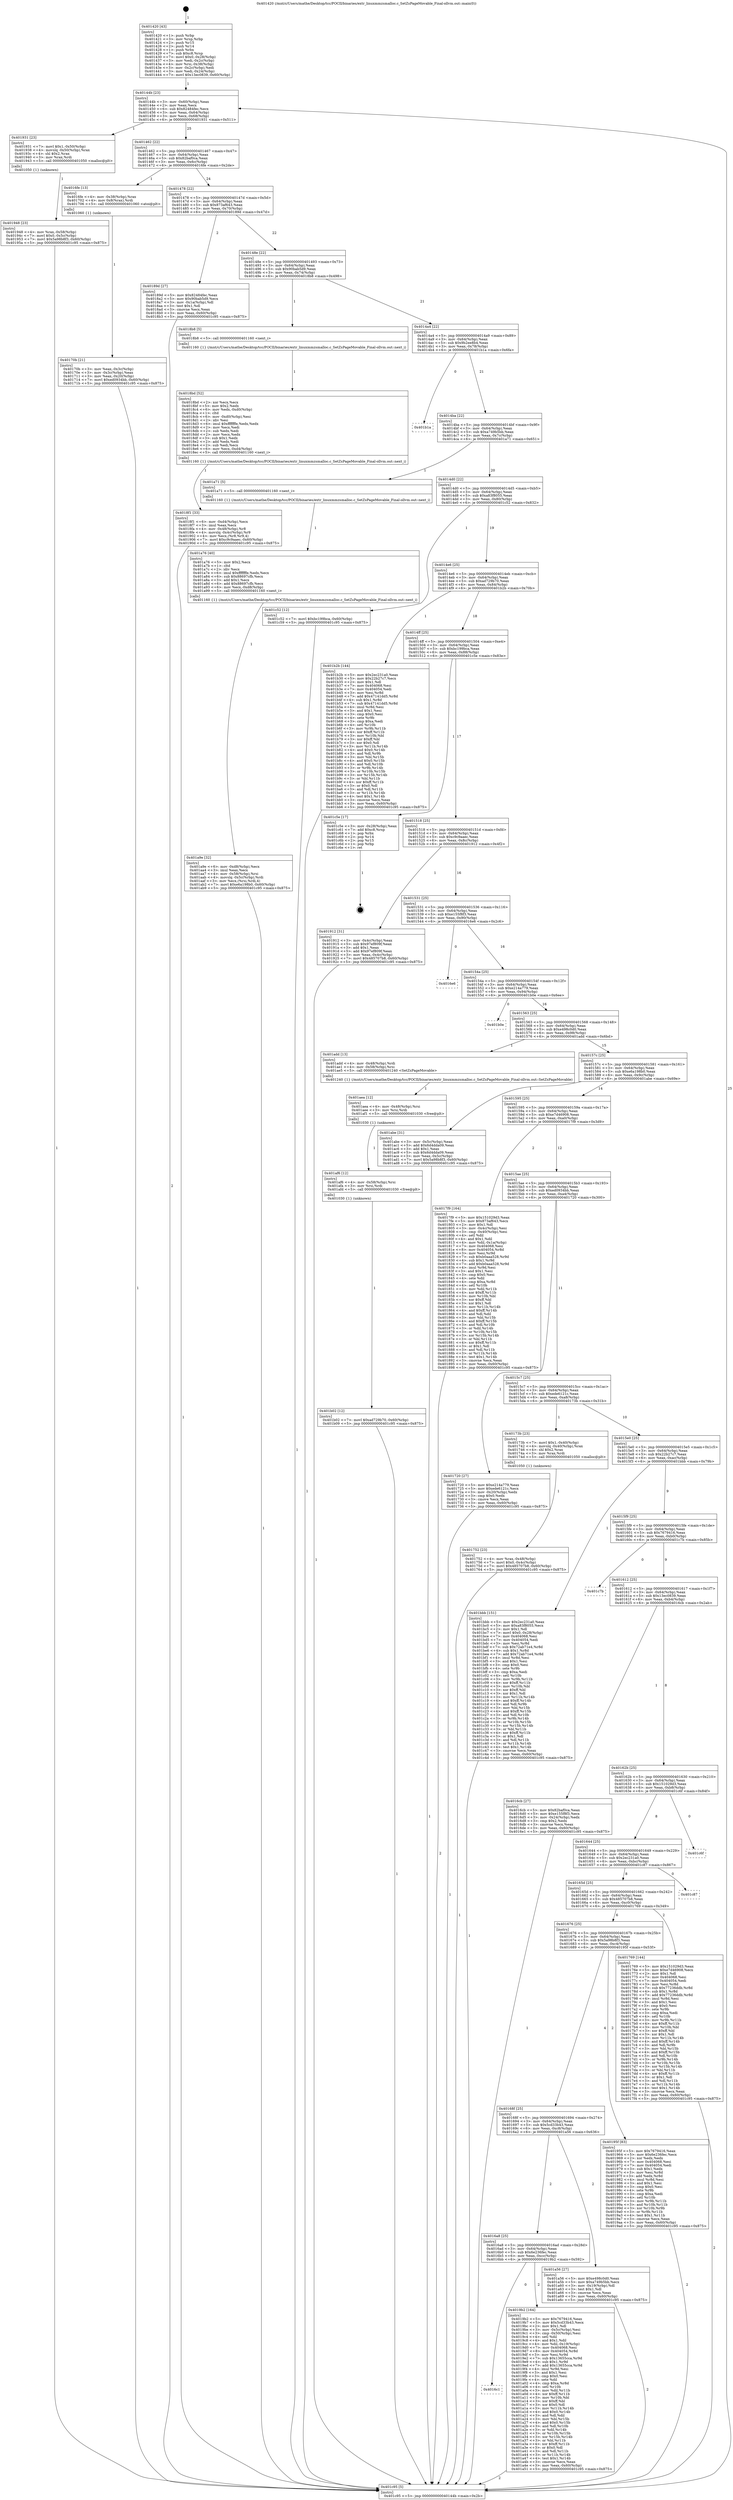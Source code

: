 digraph "0x401420" {
  label = "0x401420 (/mnt/c/Users/mathe/Desktop/tcc/POCII/binaries/extr_linuxmmzsmalloc.c_SetZsPageMovable_Final-ollvm.out::main(0))"
  labelloc = "t"
  node[shape=record]

  Entry [label="",width=0.3,height=0.3,shape=circle,fillcolor=black,style=filled]
  "0x40144b" [label="{
     0x40144b [23]\l
     | [instrs]\l
     &nbsp;&nbsp;0x40144b \<+3\>: mov -0x60(%rbp),%eax\l
     &nbsp;&nbsp;0x40144e \<+2\>: mov %eax,%ecx\l
     &nbsp;&nbsp;0x401450 \<+6\>: sub $0x82484fec,%ecx\l
     &nbsp;&nbsp;0x401456 \<+3\>: mov %eax,-0x64(%rbp)\l
     &nbsp;&nbsp;0x401459 \<+3\>: mov %ecx,-0x68(%rbp)\l
     &nbsp;&nbsp;0x40145c \<+6\>: je 0000000000401931 \<main+0x511\>\l
  }"]
  "0x401931" [label="{
     0x401931 [23]\l
     | [instrs]\l
     &nbsp;&nbsp;0x401931 \<+7\>: movl $0x1,-0x50(%rbp)\l
     &nbsp;&nbsp;0x401938 \<+4\>: movslq -0x50(%rbp),%rax\l
     &nbsp;&nbsp;0x40193c \<+4\>: shl $0x2,%rax\l
     &nbsp;&nbsp;0x401940 \<+3\>: mov %rax,%rdi\l
     &nbsp;&nbsp;0x401943 \<+5\>: call 0000000000401050 \<malloc@plt\>\l
     | [calls]\l
     &nbsp;&nbsp;0x401050 \{1\} (unknown)\l
  }"]
  "0x401462" [label="{
     0x401462 [22]\l
     | [instrs]\l
     &nbsp;&nbsp;0x401462 \<+5\>: jmp 0000000000401467 \<main+0x47\>\l
     &nbsp;&nbsp;0x401467 \<+3\>: mov -0x64(%rbp),%eax\l
     &nbsp;&nbsp;0x40146a \<+5\>: sub $0x82baf0ca,%eax\l
     &nbsp;&nbsp;0x40146f \<+3\>: mov %eax,-0x6c(%rbp)\l
     &nbsp;&nbsp;0x401472 \<+6\>: je 00000000004016fe \<main+0x2de\>\l
  }"]
  Exit [label="",width=0.3,height=0.3,shape=circle,fillcolor=black,style=filled,peripheries=2]
  "0x4016fe" [label="{
     0x4016fe [13]\l
     | [instrs]\l
     &nbsp;&nbsp;0x4016fe \<+4\>: mov -0x38(%rbp),%rax\l
     &nbsp;&nbsp;0x401702 \<+4\>: mov 0x8(%rax),%rdi\l
     &nbsp;&nbsp;0x401706 \<+5\>: call 0000000000401060 \<atoi@plt\>\l
     | [calls]\l
     &nbsp;&nbsp;0x401060 \{1\} (unknown)\l
  }"]
  "0x401478" [label="{
     0x401478 [22]\l
     | [instrs]\l
     &nbsp;&nbsp;0x401478 \<+5\>: jmp 000000000040147d \<main+0x5d\>\l
     &nbsp;&nbsp;0x40147d \<+3\>: mov -0x64(%rbp),%eax\l
     &nbsp;&nbsp;0x401480 \<+5\>: sub $0x873af643,%eax\l
     &nbsp;&nbsp;0x401485 \<+3\>: mov %eax,-0x70(%rbp)\l
     &nbsp;&nbsp;0x401488 \<+6\>: je 000000000040189d \<main+0x47d\>\l
  }"]
  "0x401b02" [label="{
     0x401b02 [12]\l
     | [instrs]\l
     &nbsp;&nbsp;0x401b02 \<+7\>: movl $0xad729b70,-0x60(%rbp)\l
     &nbsp;&nbsp;0x401b09 \<+5\>: jmp 0000000000401c95 \<main+0x875\>\l
  }"]
  "0x40189d" [label="{
     0x40189d [27]\l
     | [instrs]\l
     &nbsp;&nbsp;0x40189d \<+5\>: mov $0x82484fec,%eax\l
     &nbsp;&nbsp;0x4018a2 \<+5\>: mov $0x90bab5d9,%ecx\l
     &nbsp;&nbsp;0x4018a7 \<+3\>: mov -0x1a(%rbp),%dl\l
     &nbsp;&nbsp;0x4018aa \<+3\>: test $0x1,%dl\l
     &nbsp;&nbsp;0x4018ad \<+3\>: cmovne %ecx,%eax\l
     &nbsp;&nbsp;0x4018b0 \<+3\>: mov %eax,-0x60(%rbp)\l
     &nbsp;&nbsp;0x4018b3 \<+5\>: jmp 0000000000401c95 \<main+0x875\>\l
  }"]
  "0x40148e" [label="{
     0x40148e [22]\l
     | [instrs]\l
     &nbsp;&nbsp;0x40148e \<+5\>: jmp 0000000000401493 \<main+0x73\>\l
     &nbsp;&nbsp;0x401493 \<+3\>: mov -0x64(%rbp),%eax\l
     &nbsp;&nbsp;0x401496 \<+5\>: sub $0x90bab5d9,%eax\l
     &nbsp;&nbsp;0x40149b \<+3\>: mov %eax,-0x74(%rbp)\l
     &nbsp;&nbsp;0x40149e \<+6\>: je 00000000004018b8 \<main+0x498\>\l
  }"]
  "0x401af6" [label="{
     0x401af6 [12]\l
     | [instrs]\l
     &nbsp;&nbsp;0x401af6 \<+4\>: mov -0x58(%rbp),%rsi\l
     &nbsp;&nbsp;0x401afa \<+3\>: mov %rsi,%rdi\l
     &nbsp;&nbsp;0x401afd \<+5\>: call 0000000000401030 \<free@plt\>\l
     | [calls]\l
     &nbsp;&nbsp;0x401030 \{1\} (unknown)\l
  }"]
  "0x4018b8" [label="{
     0x4018b8 [5]\l
     | [instrs]\l
     &nbsp;&nbsp;0x4018b8 \<+5\>: call 0000000000401160 \<next_i\>\l
     | [calls]\l
     &nbsp;&nbsp;0x401160 \{1\} (/mnt/c/Users/mathe/Desktop/tcc/POCII/binaries/extr_linuxmmzsmalloc.c_SetZsPageMovable_Final-ollvm.out::next_i)\l
  }"]
  "0x4014a4" [label="{
     0x4014a4 [22]\l
     | [instrs]\l
     &nbsp;&nbsp;0x4014a4 \<+5\>: jmp 00000000004014a9 \<main+0x89\>\l
     &nbsp;&nbsp;0x4014a9 \<+3\>: mov -0x64(%rbp),%eax\l
     &nbsp;&nbsp;0x4014ac \<+5\>: sub $0x9b2ee8b4,%eax\l
     &nbsp;&nbsp;0x4014b1 \<+3\>: mov %eax,-0x78(%rbp)\l
     &nbsp;&nbsp;0x4014b4 \<+6\>: je 0000000000401b1a \<main+0x6fa\>\l
  }"]
  "0x401aea" [label="{
     0x401aea [12]\l
     | [instrs]\l
     &nbsp;&nbsp;0x401aea \<+4\>: mov -0x48(%rbp),%rsi\l
     &nbsp;&nbsp;0x401aee \<+3\>: mov %rsi,%rdi\l
     &nbsp;&nbsp;0x401af1 \<+5\>: call 0000000000401030 \<free@plt\>\l
     | [calls]\l
     &nbsp;&nbsp;0x401030 \{1\} (unknown)\l
  }"]
  "0x401b1a" [label="{
     0x401b1a\l
  }", style=dashed]
  "0x4014ba" [label="{
     0x4014ba [22]\l
     | [instrs]\l
     &nbsp;&nbsp;0x4014ba \<+5\>: jmp 00000000004014bf \<main+0x9f\>\l
     &nbsp;&nbsp;0x4014bf \<+3\>: mov -0x64(%rbp),%eax\l
     &nbsp;&nbsp;0x4014c2 \<+5\>: sub $0xa749b5bb,%eax\l
     &nbsp;&nbsp;0x4014c7 \<+3\>: mov %eax,-0x7c(%rbp)\l
     &nbsp;&nbsp;0x4014ca \<+6\>: je 0000000000401a71 \<main+0x651\>\l
  }"]
  "0x401a9e" [label="{
     0x401a9e [32]\l
     | [instrs]\l
     &nbsp;&nbsp;0x401a9e \<+6\>: mov -0xd8(%rbp),%ecx\l
     &nbsp;&nbsp;0x401aa4 \<+3\>: imul %eax,%ecx\l
     &nbsp;&nbsp;0x401aa7 \<+4\>: mov -0x58(%rbp),%rsi\l
     &nbsp;&nbsp;0x401aab \<+4\>: movslq -0x5c(%rbp),%rdi\l
     &nbsp;&nbsp;0x401aaf \<+3\>: mov %ecx,(%rsi,%rdi,4)\l
     &nbsp;&nbsp;0x401ab2 \<+7\>: movl $0xe6a198b0,-0x60(%rbp)\l
     &nbsp;&nbsp;0x401ab9 \<+5\>: jmp 0000000000401c95 \<main+0x875\>\l
  }"]
  "0x401a71" [label="{
     0x401a71 [5]\l
     | [instrs]\l
     &nbsp;&nbsp;0x401a71 \<+5\>: call 0000000000401160 \<next_i\>\l
     | [calls]\l
     &nbsp;&nbsp;0x401160 \{1\} (/mnt/c/Users/mathe/Desktop/tcc/POCII/binaries/extr_linuxmmzsmalloc.c_SetZsPageMovable_Final-ollvm.out::next_i)\l
  }"]
  "0x4014d0" [label="{
     0x4014d0 [22]\l
     | [instrs]\l
     &nbsp;&nbsp;0x4014d0 \<+5\>: jmp 00000000004014d5 \<main+0xb5\>\l
     &nbsp;&nbsp;0x4014d5 \<+3\>: mov -0x64(%rbp),%eax\l
     &nbsp;&nbsp;0x4014d8 \<+5\>: sub $0xa83f8055,%eax\l
     &nbsp;&nbsp;0x4014dd \<+3\>: mov %eax,-0x80(%rbp)\l
     &nbsp;&nbsp;0x4014e0 \<+6\>: je 0000000000401c52 \<main+0x832\>\l
  }"]
  "0x401a76" [label="{
     0x401a76 [40]\l
     | [instrs]\l
     &nbsp;&nbsp;0x401a76 \<+5\>: mov $0x2,%ecx\l
     &nbsp;&nbsp;0x401a7b \<+1\>: cltd\l
     &nbsp;&nbsp;0x401a7c \<+2\>: idiv %ecx\l
     &nbsp;&nbsp;0x401a7e \<+6\>: imul $0xfffffffe,%edx,%ecx\l
     &nbsp;&nbsp;0x401a84 \<+6\>: sub $0x88697cfb,%ecx\l
     &nbsp;&nbsp;0x401a8a \<+3\>: add $0x1,%ecx\l
     &nbsp;&nbsp;0x401a8d \<+6\>: add $0x88697cfb,%ecx\l
     &nbsp;&nbsp;0x401a93 \<+6\>: mov %ecx,-0xd8(%rbp)\l
     &nbsp;&nbsp;0x401a99 \<+5\>: call 0000000000401160 \<next_i\>\l
     | [calls]\l
     &nbsp;&nbsp;0x401160 \{1\} (/mnt/c/Users/mathe/Desktop/tcc/POCII/binaries/extr_linuxmmzsmalloc.c_SetZsPageMovable_Final-ollvm.out::next_i)\l
  }"]
  "0x401c52" [label="{
     0x401c52 [12]\l
     | [instrs]\l
     &nbsp;&nbsp;0x401c52 \<+7\>: movl $0xbc199bca,-0x60(%rbp)\l
     &nbsp;&nbsp;0x401c59 \<+5\>: jmp 0000000000401c95 \<main+0x875\>\l
  }"]
  "0x4014e6" [label="{
     0x4014e6 [25]\l
     | [instrs]\l
     &nbsp;&nbsp;0x4014e6 \<+5\>: jmp 00000000004014eb \<main+0xcb\>\l
     &nbsp;&nbsp;0x4014eb \<+3\>: mov -0x64(%rbp),%eax\l
     &nbsp;&nbsp;0x4014ee \<+5\>: sub $0xad729b70,%eax\l
     &nbsp;&nbsp;0x4014f3 \<+6\>: mov %eax,-0x84(%rbp)\l
     &nbsp;&nbsp;0x4014f9 \<+6\>: je 0000000000401b2b \<main+0x70b\>\l
  }"]
  "0x4016c1" [label="{
     0x4016c1\l
  }", style=dashed]
  "0x401b2b" [label="{
     0x401b2b [144]\l
     | [instrs]\l
     &nbsp;&nbsp;0x401b2b \<+5\>: mov $0x2ec231a0,%eax\l
     &nbsp;&nbsp;0x401b30 \<+5\>: mov $0x22b27c7,%ecx\l
     &nbsp;&nbsp;0x401b35 \<+2\>: mov $0x1,%dl\l
     &nbsp;&nbsp;0x401b37 \<+7\>: mov 0x404068,%esi\l
     &nbsp;&nbsp;0x401b3e \<+7\>: mov 0x404054,%edi\l
     &nbsp;&nbsp;0x401b45 \<+3\>: mov %esi,%r8d\l
     &nbsp;&nbsp;0x401b48 \<+7\>: add $0x47141dd5,%r8d\l
     &nbsp;&nbsp;0x401b4f \<+4\>: sub $0x1,%r8d\l
     &nbsp;&nbsp;0x401b53 \<+7\>: sub $0x47141dd5,%r8d\l
     &nbsp;&nbsp;0x401b5a \<+4\>: imul %r8d,%esi\l
     &nbsp;&nbsp;0x401b5e \<+3\>: and $0x1,%esi\l
     &nbsp;&nbsp;0x401b61 \<+3\>: cmp $0x0,%esi\l
     &nbsp;&nbsp;0x401b64 \<+4\>: sete %r9b\l
     &nbsp;&nbsp;0x401b68 \<+3\>: cmp $0xa,%edi\l
     &nbsp;&nbsp;0x401b6b \<+4\>: setl %r10b\l
     &nbsp;&nbsp;0x401b6f \<+3\>: mov %r9b,%r11b\l
     &nbsp;&nbsp;0x401b72 \<+4\>: xor $0xff,%r11b\l
     &nbsp;&nbsp;0x401b76 \<+3\>: mov %r10b,%bl\l
     &nbsp;&nbsp;0x401b79 \<+3\>: xor $0xff,%bl\l
     &nbsp;&nbsp;0x401b7c \<+3\>: xor $0x0,%dl\l
     &nbsp;&nbsp;0x401b7f \<+3\>: mov %r11b,%r14b\l
     &nbsp;&nbsp;0x401b82 \<+4\>: and $0x0,%r14b\l
     &nbsp;&nbsp;0x401b86 \<+3\>: and %dl,%r9b\l
     &nbsp;&nbsp;0x401b89 \<+3\>: mov %bl,%r15b\l
     &nbsp;&nbsp;0x401b8c \<+4\>: and $0x0,%r15b\l
     &nbsp;&nbsp;0x401b90 \<+3\>: and %dl,%r10b\l
     &nbsp;&nbsp;0x401b93 \<+3\>: or %r9b,%r14b\l
     &nbsp;&nbsp;0x401b96 \<+3\>: or %r10b,%r15b\l
     &nbsp;&nbsp;0x401b99 \<+3\>: xor %r15b,%r14b\l
     &nbsp;&nbsp;0x401b9c \<+3\>: or %bl,%r11b\l
     &nbsp;&nbsp;0x401b9f \<+4\>: xor $0xff,%r11b\l
     &nbsp;&nbsp;0x401ba3 \<+3\>: or $0x0,%dl\l
     &nbsp;&nbsp;0x401ba6 \<+3\>: and %dl,%r11b\l
     &nbsp;&nbsp;0x401ba9 \<+3\>: or %r11b,%r14b\l
     &nbsp;&nbsp;0x401bac \<+4\>: test $0x1,%r14b\l
     &nbsp;&nbsp;0x401bb0 \<+3\>: cmovne %ecx,%eax\l
     &nbsp;&nbsp;0x401bb3 \<+3\>: mov %eax,-0x60(%rbp)\l
     &nbsp;&nbsp;0x401bb6 \<+5\>: jmp 0000000000401c95 \<main+0x875\>\l
  }"]
  "0x4014ff" [label="{
     0x4014ff [25]\l
     | [instrs]\l
     &nbsp;&nbsp;0x4014ff \<+5\>: jmp 0000000000401504 \<main+0xe4\>\l
     &nbsp;&nbsp;0x401504 \<+3\>: mov -0x64(%rbp),%eax\l
     &nbsp;&nbsp;0x401507 \<+5\>: sub $0xbc199bca,%eax\l
     &nbsp;&nbsp;0x40150c \<+6\>: mov %eax,-0x88(%rbp)\l
     &nbsp;&nbsp;0x401512 \<+6\>: je 0000000000401c5e \<main+0x83e\>\l
  }"]
  "0x4019b2" [label="{
     0x4019b2 [164]\l
     | [instrs]\l
     &nbsp;&nbsp;0x4019b2 \<+5\>: mov $0x7679416,%eax\l
     &nbsp;&nbsp;0x4019b7 \<+5\>: mov $0x5cd33b43,%ecx\l
     &nbsp;&nbsp;0x4019bc \<+2\>: mov $0x1,%dl\l
     &nbsp;&nbsp;0x4019be \<+3\>: mov -0x5c(%rbp),%esi\l
     &nbsp;&nbsp;0x4019c1 \<+3\>: cmp -0x50(%rbp),%esi\l
     &nbsp;&nbsp;0x4019c4 \<+4\>: setl %dil\l
     &nbsp;&nbsp;0x4019c8 \<+4\>: and $0x1,%dil\l
     &nbsp;&nbsp;0x4019cc \<+4\>: mov %dil,-0x19(%rbp)\l
     &nbsp;&nbsp;0x4019d0 \<+7\>: mov 0x404068,%esi\l
     &nbsp;&nbsp;0x4019d7 \<+8\>: mov 0x404054,%r8d\l
     &nbsp;&nbsp;0x4019df \<+3\>: mov %esi,%r9d\l
     &nbsp;&nbsp;0x4019e2 \<+7\>: sub $0x13655cca,%r9d\l
     &nbsp;&nbsp;0x4019e9 \<+4\>: sub $0x1,%r9d\l
     &nbsp;&nbsp;0x4019ed \<+7\>: add $0x13655cca,%r9d\l
     &nbsp;&nbsp;0x4019f4 \<+4\>: imul %r9d,%esi\l
     &nbsp;&nbsp;0x4019f8 \<+3\>: and $0x1,%esi\l
     &nbsp;&nbsp;0x4019fb \<+3\>: cmp $0x0,%esi\l
     &nbsp;&nbsp;0x4019fe \<+4\>: sete %dil\l
     &nbsp;&nbsp;0x401a02 \<+4\>: cmp $0xa,%r8d\l
     &nbsp;&nbsp;0x401a06 \<+4\>: setl %r10b\l
     &nbsp;&nbsp;0x401a0a \<+3\>: mov %dil,%r11b\l
     &nbsp;&nbsp;0x401a0d \<+4\>: xor $0xff,%r11b\l
     &nbsp;&nbsp;0x401a11 \<+3\>: mov %r10b,%bl\l
     &nbsp;&nbsp;0x401a14 \<+3\>: xor $0xff,%bl\l
     &nbsp;&nbsp;0x401a17 \<+3\>: xor $0x0,%dl\l
     &nbsp;&nbsp;0x401a1a \<+3\>: mov %r11b,%r14b\l
     &nbsp;&nbsp;0x401a1d \<+4\>: and $0x0,%r14b\l
     &nbsp;&nbsp;0x401a21 \<+3\>: and %dl,%dil\l
     &nbsp;&nbsp;0x401a24 \<+3\>: mov %bl,%r15b\l
     &nbsp;&nbsp;0x401a27 \<+4\>: and $0x0,%r15b\l
     &nbsp;&nbsp;0x401a2b \<+3\>: and %dl,%r10b\l
     &nbsp;&nbsp;0x401a2e \<+3\>: or %dil,%r14b\l
     &nbsp;&nbsp;0x401a31 \<+3\>: or %r10b,%r15b\l
     &nbsp;&nbsp;0x401a34 \<+3\>: xor %r15b,%r14b\l
     &nbsp;&nbsp;0x401a37 \<+3\>: or %bl,%r11b\l
     &nbsp;&nbsp;0x401a3a \<+4\>: xor $0xff,%r11b\l
     &nbsp;&nbsp;0x401a3e \<+3\>: or $0x0,%dl\l
     &nbsp;&nbsp;0x401a41 \<+3\>: and %dl,%r11b\l
     &nbsp;&nbsp;0x401a44 \<+3\>: or %r11b,%r14b\l
     &nbsp;&nbsp;0x401a47 \<+4\>: test $0x1,%r14b\l
     &nbsp;&nbsp;0x401a4b \<+3\>: cmovne %ecx,%eax\l
     &nbsp;&nbsp;0x401a4e \<+3\>: mov %eax,-0x60(%rbp)\l
     &nbsp;&nbsp;0x401a51 \<+5\>: jmp 0000000000401c95 \<main+0x875\>\l
  }"]
  "0x401c5e" [label="{
     0x401c5e [17]\l
     | [instrs]\l
     &nbsp;&nbsp;0x401c5e \<+3\>: mov -0x28(%rbp),%eax\l
     &nbsp;&nbsp;0x401c61 \<+7\>: add $0xc8,%rsp\l
     &nbsp;&nbsp;0x401c68 \<+1\>: pop %rbx\l
     &nbsp;&nbsp;0x401c69 \<+2\>: pop %r14\l
     &nbsp;&nbsp;0x401c6b \<+2\>: pop %r15\l
     &nbsp;&nbsp;0x401c6d \<+1\>: pop %rbp\l
     &nbsp;&nbsp;0x401c6e \<+1\>: ret\l
  }"]
  "0x401518" [label="{
     0x401518 [25]\l
     | [instrs]\l
     &nbsp;&nbsp;0x401518 \<+5\>: jmp 000000000040151d \<main+0xfd\>\l
     &nbsp;&nbsp;0x40151d \<+3\>: mov -0x64(%rbp),%eax\l
     &nbsp;&nbsp;0x401520 \<+5\>: sub $0xc9c9aaec,%eax\l
     &nbsp;&nbsp;0x401525 \<+6\>: mov %eax,-0x8c(%rbp)\l
     &nbsp;&nbsp;0x40152b \<+6\>: je 0000000000401912 \<main+0x4f2\>\l
  }"]
  "0x4016a8" [label="{
     0x4016a8 [25]\l
     | [instrs]\l
     &nbsp;&nbsp;0x4016a8 \<+5\>: jmp 00000000004016ad \<main+0x28d\>\l
     &nbsp;&nbsp;0x4016ad \<+3\>: mov -0x64(%rbp),%eax\l
     &nbsp;&nbsp;0x4016b0 \<+5\>: sub $0x6e236fec,%eax\l
     &nbsp;&nbsp;0x4016b5 \<+6\>: mov %eax,-0xcc(%rbp)\l
     &nbsp;&nbsp;0x4016bb \<+6\>: je 00000000004019b2 \<main+0x592\>\l
  }"]
  "0x401912" [label="{
     0x401912 [31]\l
     | [instrs]\l
     &nbsp;&nbsp;0x401912 \<+3\>: mov -0x4c(%rbp),%eax\l
     &nbsp;&nbsp;0x401915 \<+5\>: sub $0x97ef809f,%eax\l
     &nbsp;&nbsp;0x40191a \<+3\>: add $0x1,%eax\l
     &nbsp;&nbsp;0x40191d \<+5\>: add $0x97ef809f,%eax\l
     &nbsp;&nbsp;0x401922 \<+3\>: mov %eax,-0x4c(%rbp)\l
     &nbsp;&nbsp;0x401925 \<+7\>: movl $0x485707b8,-0x60(%rbp)\l
     &nbsp;&nbsp;0x40192c \<+5\>: jmp 0000000000401c95 \<main+0x875\>\l
  }"]
  "0x401531" [label="{
     0x401531 [25]\l
     | [instrs]\l
     &nbsp;&nbsp;0x401531 \<+5\>: jmp 0000000000401536 \<main+0x116\>\l
     &nbsp;&nbsp;0x401536 \<+3\>: mov -0x64(%rbp),%eax\l
     &nbsp;&nbsp;0x401539 \<+5\>: sub $0xe155f8f3,%eax\l
     &nbsp;&nbsp;0x40153e \<+6\>: mov %eax,-0x90(%rbp)\l
     &nbsp;&nbsp;0x401544 \<+6\>: je 00000000004016e6 \<main+0x2c6\>\l
  }"]
  "0x401a56" [label="{
     0x401a56 [27]\l
     | [instrs]\l
     &nbsp;&nbsp;0x401a56 \<+5\>: mov $0xe498c0d0,%eax\l
     &nbsp;&nbsp;0x401a5b \<+5\>: mov $0xa749b5bb,%ecx\l
     &nbsp;&nbsp;0x401a60 \<+3\>: mov -0x19(%rbp),%dl\l
     &nbsp;&nbsp;0x401a63 \<+3\>: test $0x1,%dl\l
     &nbsp;&nbsp;0x401a66 \<+3\>: cmovne %ecx,%eax\l
     &nbsp;&nbsp;0x401a69 \<+3\>: mov %eax,-0x60(%rbp)\l
     &nbsp;&nbsp;0x401a6c \<+5\>: jmp 0000000000401c95 \<main+0x875\>\l
  }"]
  "0x4016e6" [label="{
     0x4016e6\l
  }", style=dashed]
  "0x40154a" [label="{
     0x40154a [25]\l
     | [instrs]\l
     &nbsp;&nbsp;0x40154a \<+5\>: jmp 000000000040154f \<main+0x12f\>\l
     &nbsp;&nbsp;0x40154f \<+3\>: mov -0x64(%rbp),%eax\l
     &nbsp;&nbsp;0x401552 \<+5\>: sub $0xe214a779,%eax\l
     &nbsp;&nbsp;0x401557 \<+6\>: mov %eax,-0x94(%rbp)\l
     &nbsp;&nbsp;0x40155d \<+6\>: je 0000000000401b0e \<main+0x6ee\>\l
  }"]
  "0x40168f" [label="{
     0x40168f [25]\l
     | [instrs]\l
     &nbsp;&nbsp;0x40168f \<+5\>: jmp 0000000000401694 \<main+0x274\>\l
     &nbsp;&nbsp;0x401694 \<+3\>: mov -0x64(%rbp),%eax\l
     &nbsp;&nbsp;0x401697 \<+5\>: sub $0x5cd33b43,%eax\l
     &nbsp;&nbsp;0x40169c \<+6\>: mov %eax,-0xc8(%rbp)\l
     &nbsp;&nbsp;0x4016a2 \<+6\>: je 0000000000401a56 \<main+0x636\>\l
  }"]
  "0x401b0e" [label="{
     0x401b0e\l
  }", style=dashed]
  "0x401563" [label="{
     0x401563 [25]\l
     | [instrs]\l
     &nbsp;&nbsp;0x401563 \<+5\>: jmp 0000000000401568 \<main+0x148\>\l
     &nbsp;&nbsp;0x401568 \<+3\>: mov -0x64(%rbp),%eax\l
     &nbsp;&nbsp;0x40156b \<+5\>: sub $0xe498c0d0,%eax\l
     &nbsp;&nbsp;0x401570 \<+6\>: mov %eax,-0x98(%rbp)\l
     &nbsp;&nbsp;0x401576 \<+6\>: je 0000000000401add \<main+0x6bd\>\l
  }"]
  "0x40195f" [label="{
     0x40195f [83]\l
     | [instrs]\l
     &nbsp;&nbsp;0x40195f \<+5\>: mov $0x7679416,%eax\l
     &nbsp;&nbsp;0x401964 \<+5\>: mov $0x6e236fec,%ecx\l
     &nbsp;&nbsp;0x401969 \<+2\>: xor %edx,%edx\l
     &nbsp;&nbsp;0x40196b \<+7\>: mov 0x404068,%esi\l
     &nbsp;&nbsp;0x401972 \<+7\>: mov 0x404054,%edi\l
     &nbsp;&nbsp;0x401979 \<+3\>: sub $0x1,%edx\l
     &nbsp;&nbsp;0x40197c \<+3\>: mov %esi,%r8d\l
     &nbsp;&nbsp;0x40197f \<+3\>: add %edx,%r8d\l
     &nbsp;&nbsp;0x401982 \<+4\>: imul %r8d,%esi\l
     &nbsp;&nbsp;0x401986 \<+3\>: and $0x1,%esi\l
     &nbsp;&nbsp;0x401989 \<+3\>: cmp $0x0,%esi\l
     &nbsp;&nbsp;0x40198c \<+4\>: sete %r9b\l
     &nbsp;&nbsp;0x401990 \<+3\>: cmp $0xa,%edi\l
     &nbsp;&nbsp;0x401993 \<+4\>: setl %r10b\l
     &nbsp;&nbsp;0x401997 \<+3\>: mov %r9b,%r11b\l
     &nbsp;&nbsp;0x40199a \<+3\>: and %r10b,%r11b\l
     &nbsp;&nbsp;0x40199d \<+3\>: xor %r10b,%r9b\l
     &nbsp;&nbsp;0x4019a0 \<+3\>: or %r9b,%r11b\l
     &nbsp;&nbsp;0x4019a3 \<+4\>: test $0x1,%r11b\l
     &nbsp;&nbsp;0x4019a7 \<+3\>: cmovne %ecx,%eax\l
     &nbsp;&nbsp;0x4019aa \<+3\>: mov %eax,-0x60(%rbp)\l
     &nbsp;&nbsp;0x4019ad \<+5\>: jmp 0000000000401c95 \<main+0x875\>\l
  }"]
  "0x401add" [label="{
     0x401add [13]\l
     | [instrs]\l
     &nbsp;&nbsp;0x401add \<+4\>: mov -0x48(%rbp),%rdi\l
     &nbsp;&nbsp;0x401ae1 \<+4\>: mov -0x58(%rbp),%rsi\l
     &nbsp;&nbsp;0x401ae5 \<+5\>: call 0000000000401240 \<SetZsPageMovable\>\l
     | [calls]\l
     &nbsp;&nbsp;0x401240 \{1\} (/mnt/c/Users/mathe/Desktop/tcc/POCII/binaries/extr_linuxmmzsmalloc.c_SetZsPageMovable_Final-ollvm.out::SetZsPageMovable)\l
  }"]
  "0x40157c" [label="{
     0x40157c [25]\l
     | [instrs]\l
     &nbsp;&nbsp;0x40157c \<+5\>: jmp 0000000000401581 \<main+0x161\>\l
     &nbsp;&nbsp;0x401581 \<+3\>: mov -0x64(%rbp),%eax\l
     &nbsp;&nbsp;0x401584 \<+5\>: sub $0xe6a198b0,%eax\l
     &nbsp;&nbsp;0x401589 \<+6\>: mov %eax,-0x9c(%rbp)\l
     &nbsp;&nbsp;0x40158f \<+6\>: je 0000000000401abe \<main+0x69e\>\l
  }"]
  "0x401948" [label="{
     0x401948 [23]\l
     | [instrs]\l
     &nbsp;&nbsp;0x401948 \<+4\>: mov %rax,-0x58(%rbp)\l
     &nbsp;&nbsp;0x40194c \<+7\>: movl $0x0,-0x5c(%rbp)\l
     &nbsp;&nbsp;0x401953 \<+7\>: movl $0x5a98b8f3,-0x60(%rbp)\l
     &nbsp;&nbsp;0x40195a \<+5\>: jmp 0000000000401c95 \<main+0x875\>\l
  }"]
  "0x401abe" [label="{
     0x401abe [31]\l
     | [instrs]\l
     &nbsp;&nbsp;0x401abe \<+3\>: mov -0x5c(%rbp),%eax\l
     &nbsp;&nbsp;0x401ac1 \<+5\>: add $0x6d4dda09,%eax\l
     &nbsp;&nbsp;0x401ac6 \<+3\>: add $0x1,%eax\l
     &nbsp;&nbsp;0x401ac9 \<+5\>: sub $0x6d4dda09,%eax\l
     &nbsp;&nbsp;0x401ace \<+3\>: mov %eax,-0x5c(%rbp)\l
     &nbsp;&nbsp;0x401ad1 \<+7\>: movl $0x5a98b8f3,-0x60(%rbp)\l
     &nbsp;&nbsp;0x401ad8 \<+5\>: jmp 0000000000401c95 \<main+0x875\>\l
  }"]
  "0x401595" [label="{
     0x401595 [25]\l
     | [instrs]\l
     &nbsp;&nbsp;0x401595 \<+5\>: jmp 000000000040159a \<main+0x17a\>\l
     &nbsp;&nbsp;0x40159a \<+3\>: mov -0x64(%rbp),%eax\l
     &nbsp;&nbsp;0x40159d \<+5\>: sub $0xe7d46908,%eax\l
     &nbsp;&nbsp;0x4015a2 \<+6\>: mov %eax,-0xa0(%rbp)\l
     &nbsp;&nbsp;0x4015a8 \<+6\>: je 00000000004017f9 \<main+0x3d9\>\l
  }"]
  "0x4018f1" [label="{
     0x4018f1 [33]\l
     | [instrs]\l
     &nbsp;&nbsp;0x4018f1 \<+6\>: mov -0xd4(%rbp),%ecx\l
     &nbsp;&nbsp;0x4018f7 \<+3\>: imul %eax,%ecx\l
     &nbsp;&nbsp;0x4018fa \<+4\>: mov -0x48(%rbp),%r8\l
     &nbsp;&nbsp;0x4018fe \<+4\>: movslq -0x4c(%rbp),%r9\l
     &nbsp;&nbsp;0x401902 \<+4\>: mov %ecx,(%r8,%r9,4)\l
     &nbsp;&nbsp;0x401906 \<+7\>: movl $0xc9c9aaec,-0x60(%rbp)\l
     &nbsp;&nbsp;0x40190d \<+5\>: jmp 0000000000401c95 \<main+0x875\>\l
  }"]
  "0x4017f9" [label="{
     0x4017f9 [164]\l
     | [instrs]\l
     &nbsp;&nbsp;0x4017f9 \<+5\>: mov $0x151029d3,%eax\l
     &nbsp;&nbsp;0x4017fe \<+5\>: mov $0x873af643,%ecx\l
     &nbsp;&nbsp;0x401803 \<+2\>: mov $0x1,%dl\l
     &nbsp;&nbsp;0x401805 \<+3\>: mov -0x4c(%rbp),%esi\l
     &nbsp;&nbsp;0x401808 \<+3\>: cmp -0x40(%rbp),%esi\l
     &nbsp;&nbsp;0x40180b \<+4\>: setl %dil\l
     &nbsp;&nbsp;0x40180f \<+4\>: and $0x1,%dil\l
     &nbsp;&nbsp;0x401813 \<+4\>: mov %dil,-0x1a(%rbp)\l
     &nbsp;&nbsp;0x401817 \<+7\>: mov 0x404068,%esi\l
     &nbsp;&nbsp;0x40181e \<+8\>: mov 0x404054,%r8d\l
     &nbsp;&nbsp;0x401826 \<+3\>: mov %esi,%r9d\l
     &nbsp;&nbsp;0x401829 \<+7\>: sub $0xb0aaa528,%r9d\l
     &nbsp;&nbsp;0x401830 \<+4\>: sub $0x1,%r9d\l
     &nbsp;&nbsp;0x401834 \<+7\>: add $0xb0aaa528,%r9d\l
     &nbsp;&nbsp;0x40183b \<+4\>: imul %r9d,%esi\l
     &nbsp;&nbsp;0x40183f \<+3\>: and $0x1,%esi\l
     &nbsp;&nbsp;0x401842 \<+3\>: cmp $0x0,%esi\l
     &nbsp;&nbsp;0x401845 \<+4\>: sete %dil\l
     &nbsp;&nbsp;0x401849 \<+4\>: cmp $0xa,%r8d\l
     &nbsp;&nbsp;0x40184d \<+4\>: setl %r10b\l
     &nbsp;&nbsp;0x401851 \<+3\>: mov %dil,%r11b\l
     &nbsp;&nbsp;0x401854 \<+4\>: xor $0xff,%r11b\l
     &nbsp;&nbsp;0x401858 \<+3\>: mov %r10b,%bl\l
     &nbsp;&nbsp;0x40185b \<+3\>: xor $0xff,%bl\l
     &nbsp;&nbsp;0x40185e \<+3\>: xor $0x1,%dl\l
     &nbsp;&nbsp;0x401861 \<+3\>: mov %r11b,%r14b\l
     &nbsp;&nbsp;0x401864 \<+4\>: and $0xff,%r14b\l
     &nbsp;&nbsp;0x401868 \<+3\>: and %dl,%dil\l
     &nbsp;&nbsp;0x40186b \<+3\>: mov %bl,%r15b\l
     &nbsp;&nbsp;0x40186e \<+4\>: and $0xff,%r15b\l
     &nbsp;&nbsp;0x401872 \<+3\>: and %dl,%r10b\l
     &nbsp;&nbsp;0x401875 \<+3\>: or %dil,%r14b\l
     &nbsp;&nbsp;0x401878 \<+3\>: or %r10b,%r15b\l
     &nbsp;&nbsp;0x40187b \<+3\>: xor %r15b,%r14b\l
     &nbsp;&nbsp;0x40187e \<+3\>: or %bl,%r11b\l
     &nbsp;&nbsp;0x401881 \<+4\>: xor $0xff,%r11b\l
     &nbsp;&nbsp;0x401885 \<+3\>: or $0x1,%dl\l
     &nbsp;&nbsp;0x401888 \<+3\>: and %dl,%r11b\l
     &nbsp;&nbsp;0x40188b \<+3\>: or %r11b,%r14b\l
     &nbsp;&nbsp;0x40188e \<+4\>: test $0x1,%r14b\l
     &nbsp;&nbsp;0x401892 \<+3\>: cmovne %ecx,%eax\l
     &nbsp;&nbsp;0x401895 \<+3\>: mov %eax,-0x60(%rbp)\l
     &nbsp;&nbsp;0x401898 \<+5\>: jmp 0000000000401c95 \<main+0x875\>\l
  }"]
  "0x4015ae" [label="{
     0x4015ae [25]\l
     | [instrs]\l
     &nbsp;&nbsp;0x4015ae \<+5\>: jmp 00000000004015b3 \<main+0x193\>\l
     &nbsp;&nbsp;0x4015b3 \<+3\>: mov -0x64(%rbp),%eax\l
     &nbsp;&nbsp;0x4015b6 \<+5\>: sub $0xed0934bb,%eax\l
     &nbsp;&nbsp;0x4015bb \<+6\>: mov %eax,-0xa4(%rbp)\l
     &nbsp;&nbsp;0x4015c1 \<+6\>: je 0000000000401720 \<main+0x300\>\l
  }"]
  "0x4018bd" [label="{
     0x4018bd [52]\l
     | [instrs]\l
     &nbsp;&nbsp;0x4018bd \<+2\>: xor %ecx,%ecx\l
     &nbsp;&nbsp;0x4018bf \<+5\>: mov $0x2,%edx\l
     &nbsp;&nbsp;0x4018c4 \<+6\>: mov %edx,-0xd0(%rbp)\l
     &nbsp;&nbsp;0x4018ca \<+1\>: cltd\l
     &nbsp;&nbsp;0x4018cb \<+6\>: mov -0xd0(%rbp),%esi\l
     &nbsp;&nbsp;0x4018d1 \<+2\>: idiv %esi\l
     &nbsp;&nbsp;0x4018d3 \<+6\>: imul $0xfffffffe,%edx,%edx\l
     &nbsp;&nbsp;0x4018d9 \<+2\>: mov %ecx,%edi\l
     &nbsp;&nbsp;0x4018db \<+2\>: sub %edx,%edi\l
     &nbsp;&nbsp;0x4018dd \<+2\>: mov %ecx,%edx\l
     &nbsp;&nbsp;0x4018df \<+3\>: sub $0x1,%edx\l
     &nbsp;&nbsp;0x4018e2 \<+2\>: add %edx,%edi\l
     &nbsp;&nbsp;0x4018e4 \<+2\>: sub %edi,%ecx\l
     &nbsp;&nbsp;0x4018e6 \<+6\>: mov %ecx,-0xd4(%rbp)\l
     &nbsp;&nbsp;0x4018ec \<+5\>: call 0000000000401160 \<next_i\>\l
     | [calls]\l
     &nbsp;&nbsp;0x401160 \{1\} (/mnt/c/Users/mathe/Desktop/tcc/POCII/binaries/extr_linuxmmzsmalloc.c_SetZsPageMovable_Final-ollvm.out::next_i)\l
  }"]
  "0x401720" [label="{
     0x401720 [27]\l
     | [instrs]\l
     &nbsp;&nbsp;0x401720 \<+5\>: mov $0xe214a779,%eax\l
     &nbsp;&nbsp;0x401725 \<+5\>: mov $0xede6121c,%ecx\l
     &nbsp;&nbsp;0x40172a \<+3\>: mov -0x20(%rbp),%edx\l
     &nbsp;&nbsp;0x40172d \<+3\>: cmp $0x0,%edx\l
     &nbsp;&nbsp;0x401730 \<+3\>: cmove %ecx,%eax\l
     &nbsp;&nbsp;0x401733 \<+3\>: mov %eax,-0x60(%rbp)\l
     &nbsp;&nbsp;0x401736 \<+5\>: jmp 0000000000401c95 \<main+0x875\>\l
  }"]
  "0x4015c7" [label="{
     0x4015c7 [25]\l
     | [instrs]\l
     &nbsp;&nbsp;0x4015c7 \<+5\>: jmp 00000000004015cc \<main+0x1ac\>\l
     &nbsp;&nbsp;0x4015cc \<+3\>: mov -0x64(%rbp),%eax\l
     &nbsp;&nbsp;0x4015cf \<+5\>: sub $0xede6121c,%eax\l
     &nbsp;&nbsp;0x4015d4 \<+6\>: mov %eax,-0xa8(%rbp)\l
     &nbsp;&nbsp;0x4015da \<+6\>: je 000000000040173b \<main+0x31b\>\l
  }"]
  "0x401676" [label="{
     0x401676 [25]\l
     | [instrs]\l
     &nbsp;&nbsp;0x401676 \<+5\>: jmp 000000000040167b \<main+0x25b\>\l
     &nbsp;&nbsp;0x40167b \<+3\>: mov -0x64(%rbp),%eax\l
     &nbsp;&nbsp;0x40167e \<+5\>: sub $0x5a98b8f3,%eax\l
     &nbsp;&nbsp;0x401683 \<+6\>: mov %eax,-0xc4(%rbp)\l
     &nbsp;&nbsp;0x401689 \<+6\>: je 000000000040195f \<main+0x53f\>\l
  }"]
  "0x40173b" [label="{
     0x40173b [23]\l
     | [instrs]\l
     &nbsp;&nbsp;0x40173b \<+7\>: movl $0x1,-0x40(%rbp)\l
     &nbsp;&nbsp;0x401742 \<+4\>: movslq -0x40(%rbp),%rax\l
     &nbsp;&nbsp;0x401746 \<+4\>: shl $0x2,%rax\l
     &nbsp;&nbsp;0x40174a \<+3\>: mov %rax,%rdi\l
     &nbsp;&nbsp;0x40174d \<+5\>: call 0000000000401050 \<malloc@plt\>\l
     | [calls]\l
     &nbsp;&nbsp;0x401050 \{1\} (unknown)\l
  }"]
  "0x4015e0" [label="{
     0x4015e0 [25]\l
     | [instrs]\l
     &nbsp;&nbsp;0x4015e0 \<+5\>: jmp 00000000004015e5 \<main+0x1c5\>\l
     &nbsp;&nbsp;0x4015e5 \<+3\>: mov -0x64(%rbp),%eax\l
     &nbsp;&nbsp;0x4015e8 \<+5\>: sub $0x22b27c7,%eax\l
     &nbsp;&nbsp;0x4015ed \<+6\>: mov %eax,-0xac(%rbp)\l
     &nbsp;&nbsp;0x4015f3 \<+6\>: je 0000000000401bbb \<main+0x79b\>\l
  }"]
  "0x401769" [label="{
     0x401769 [144]\l
     | [instrs]\l
     &nbsp;&nbsp;0x401769 \<+5\>: mov $0x151029d3,%eax\l
     &nbsp;&nbsp;0x40176e \<+5\>: mov $0xe7d46908,%ecx\l
     &nbsp;&nbsp;0x401773 \<+2\>: mov $0x1,%dl\l
     &nbsp;&nbsp;0x401775 \<+7\>: mov 0x404068,%esi\l
     &nbsp;&nbsp;0x40177c \<+7\>: mov 0x404054,%edi\l
     &nbsp;&nbsp;0x401783 \<+3\>: mov %esi,%r8d\l
     &nbsp;&nbsp;0x401786 \<+7\>: sub $0x77236ddb,%r8d\l
     &nbsp;&nbsp;0x40178d \<+4\>: sub $0x1,%r8d\l
     &nbsp;&nbsp;0x401791 \<+7\>: add $0x77236ddb,%r8d\l
     &nbsp;&nbsp;0x401798 \<+4\>: imul %r8d,%esi\l
     &nbsp;&nbsp;0x40179c \<+3\>: and $0x1,%esi\l
     &nbsp;&nbsp;0x40179f \<+3\>: cmp $0x0,%esi\l
     &nbsp;&nbsp;0x4017a2 \<+4\>: sete %r9b\l
     &nbsp;&nbsp;0x4017a6 \<+3\>: cmp $0xa,%edi\l
     &nbsp;&nbsp;0x4017a9 \<+4\>: setl %r10b\l
     &nbsp;&nbsp;0x4017ad \<+3\>: mov %r9b,%r11b\l
     &nbsp;&nbsp;0x4017b0 \<+4\>: xor $0xff,%r11b\l
     &nbsp;&nbsp;0x4017b4 \<+3\>: mov %r10b,%bl\l
     &nbsp;&nbsp;0x4017b7 \<+3\>: xor $0xff,%bl\l
     &nbsp;&nbsp;0x4017ba \<+3\>: xor $0x1,%dl\l
     &nbsp;&nbsp;0x4017bd \<+3\>: mov %r11b,%r14b\l
     &nbsp;&nbsp;0x4017c0 \<+4\>: and $0xff,%r14b\l
     &nbsp;&nbsp;0x4017c4 \<+3\>: and %dl,%r9b\l
     &nbsp;&nbsp;0x4017c7 \<+3\>: mov %bl,%r15b\l
     &nbsp;&nbsp;0x4017ca \<+4\>: and $0xff,%r15b\l
     &nbsp;&nbsp;0x4017ce \<+3\>: and %dl,%r10b\l
     &nbsp;&nbsp;0x4017d1 \<+3\>: or %r9b,%r14b\l
     &nbsp;&nbsp;0x4017d4 \<+3\>: or %r10b,%r15b\l
     &nbsp;&nbsp;0x4017d7 \<+3\>: xor %r15b,%r14b\l
     &nbsp;&nbsp;0x4017da \<+3\>: or %bl,%r11b\l
     &nbsp;&nbsp;0x4017dd \<+4\>: xor $0xff,%r11b\l
     &nbsp;&nbsp;0x4017e1 \<+3\>: or $0x1,%dl\l
     &nbsp;&nbsp;0x4017e4 \<+3\>: and %dl,%r11b\l
     &nbsp;&nbsp;0x4017e7 \<+3\>: or %r11b,%r14b\l
     &nbsp;&nbsp;0x4017ea \<+4\>: test $0x1,%r14b\l
     &nbsp;&nbsp;0x4017ee \<+3\>: cmovne %ecx,%eax\l
     &nbsp;&nbsp;0x4017f1 \<+3\>: mov %eax,-0x60(%rbp)\l
     &nbsp;&nbsp;0x4017f4 \<+5\>: jmp 0000000000401c95 \<main+0x875\>\l
  }"]
  "0x401bbb" [label="{
     0x401bbb [151]\l
     | [instrs]\l
     &nbsp;&nbsp;0x401bbb \<+5\>: mov $0x2ec231a0,%eax\l
     &nbsp;&nbsp;0x401bc0 \<+5\>: mov $0xa83f8055,%ecx\l
     &nbsp;&nbsp;0x401bc5 \<+2\>: mov $0x1,%dl\l
     &nbsp;&nbsp;0x401bc7 \<+7\>: movl $0x0,-0x28(%rbp)\l
     &nbsp;&nbsp;0x401bce \<+7\>: mov 0x404068,%esi\l
     &nbsp;&nbsp;0x401bd5 \<+7\>: mov 0x404054,%edi\l
     &nbsp;&nbsp;0x401bdc \<+3\>: mov %esi,%r8d\l
     &nbsp;&nbsp;0x401bdf \<+7\>: sub $0x72ab71e4,%r8d\l
     &nbsp;&nbsp;0x401be6 \<+4\>: sub $0x1,%r8d\l
     &nbsp;&nbsp;0x401bea \<+7\>: add $0x72ab71e4,%r8d\l
     &nbsp;&nbsp;0x401bf1 \<+4\>: imul %r8d,%esi\l
     &nbsp;&nbsp;0x401bf5 \<+3\>: and $0x1,%esi\l
     &nbsp;&nbsp;0x401bf8 \<+3\>: cmp $0x0,%esi\l
     &nbsp;&nbsp;0x401bfb \<+4\>: sete %r9b\l
     &nbsp;&nbsp;0x401bff \<+3\>: cmp $0xa,%edi\l
     &nbsp;&nbsp;0x401c02 \<+4\>: setl %r10b\l
     &nbsp;&nbsp;0x401c06 \<+3\>: mov %r9b,%r11b\l
     &nbsp;&nbsp;0x401c09 \<+4\>: xor $0xff,%r11b\l
     &nbsp;&nbsp;0x401c0d \<+3\>: mov %r10b,%bl\l
     &nbsp;&nbsp;0x401c10 \<+3\>: xor $0xff,%bl\l
     &nbsp;&nbsp;0x401c13 \<+3\>: xor $0x1,%dl\l
     &nbsp;&nbsp;0x401c16 \<+3\>: mov %r11b,%r14b\l
     &nbsp;&nbsp;0x401c19 \<+4\>: and $0xff,%r14b\l
     &nbsp;&nbsp;0x401c1d \<+3\>: and %dl,%r9b\l
     &nbsp;&nbsp;0x401c20 \<+3\>: mov %bl,%r15b\l
     &nbsp;&nbsp;0x401c23 \<+4\>: and $0xff,%r15b\l
     &nbsp;&nbsp;0x401c27 \<+3\>: and %dl,%r10b\l
     &nbsp;&nbsp;0x401c2a \<+3\>: or %r9b,%r14b\l
     &nbsp;&nbsp;0x401c2d \<+3\>: or %r10b,%r15b\l
     &nbsp;&nbsp;0x401c30 \<+3\>: xor %r15b,%r14b\l
     &nbsp;&nbsp;0x401c33 \<+3\>: or %bl,%r11b\l
     &nbsp;&nbsp;0x401c36 \<+4\>: xor $0xff,%r11b\l
     &nbsp;&nbsp;0x401c3a \<+3\>: or $0x1,%dl\l
     &nbsp;&nbsp;0x401c3d \<+3\>: and %dl,%r11b\l
     &nbsp;&nbsp;0x401c40 \<+3\>: or %r11b,%r14b\l
     &nbsp;&nbsp;0x401c43 \<+4\>: test $0x1,%r14b\l
     &nbsp;&nbsp;0x401c47 \<+3\>: cmovne %ecx,%eax\l
     &nbsp;&nbsp;0x401c4a \<+3\>: mov %eax,-0x60(%rbp)\l
     &nbsp;&nbsp;0x401c4d \<+5\>: jmp 0000000000401c95 \<main+0x875\>\l
  }"]
  "0x4015f9" [label="{
     0x4015f9 [25]\l
     | [instrs]\l
     &nbsp;&nbsp;0x4015f9 \<+5\>: jmp 00000000004015fe \<main+0x1de\>\l
     &nbsp;&nbsp;0x4015fe \<+3\>: mov -0x64(%rbp),%eax\l
     &nbsp;&nbsp;0x401601 \<+5\>: sub $0x7679416,%eax\l
     &nbsp;&nbsp;0x401606 \<+6\>: mov %eax,-0xb0(%rbp)\l
     &nbsp;&nbsp;0x40160c \<+6\>: je 0000000000401c7b \<main+0x85b\>\l
  }"]
  "0x40165d" [label="{
     0x40165d [25]\l
     | [instrs]\l
     &nbsp;&nbsp;0x40165d \<+5\>: jmp 0000000000401662 \<main+0x242\>\l
     &nbsp;&nbsp;0x401662 \<+3\>: mov -0x64(%rbp),%eax\l
     &nbsp;&nbsp;0x401665 \<+5\>: sub $0x485707b8,%eax\l
     &nbsp;&nbsp;0x40166a \<+6\>: mov %eax,-0xc0(%rbp)\l
     &nbsp;&nbsp;0x401670 \<+6\>: je 0000000000401769 \<main+0x349\>\l
  }"]
  "0x401c7b" [label="{
     0x401c7b\l
  }", style=dashed]
  "0x401612" [label="{
     0x401612 [25]\l
     | [instrs]\l
     &nbsp;&nbsp;0x401612 \<+5\>: jmp 0000000000401617 \<main+0x1f7\>\l
     &nbsp;&nbsp;0x401617 \<+3\>: mov -0x64(%rbp),%eax\l
     &nbsp;&nbsp;0x40161a \<+5\>: sub $0x13ec0839,%eax\l
     &nbsp;&nbsp;0x40161f \<+6\>: mov %eax,-0xb4(%rbp)\l
     &nbsp;&nbsp;0x401625 \<+6\>: je 00000000004016cb \<main+0x2ab\>\l
  }"]
  "0x401c87" [label="{
     0x401c87\l
  }", style=dashed]
  "0x4016cb" [label="{
     0x4016cb [27]\l
     | [instrs]\l
     &nbsp;&nbsp;0x4016cb \<+5\>: mov $0x82baf0ca,%eax\l
     &nbsp;&nbsp;0x4016d0 \<+5\>: mov $0xe155f8f3,%ecx\l
     &nbsp;&nbsp;0x4016d5 \<+3\>: mov -0x24(%rbp),%edx\l
     &nbsp;&nbsp;0x4016d8 \<+3\>: cmp $0x2,%edx\l
     &nbsp;&nbsp;0x4016db \<+3\>: cmovne %ecx,%eax\l
     &nbsp;&nbsp;0x4016de \<+3\>: mov %eax,-0x60(%rbp)\l
     &nbsp;&nbsp;0x4016e1 \<+5\>: jmp 0000000000401c95 \<main+0x875\>\l
  }"]
  "0x40162b" [label="{
     0x40162b [25]\l
     | [instrs]\l
     &nbsp;&nbsp;0x40162b \<+5\>: jmp 0000000000401630 \<main+0x210\>\l
     &nbsp;&nbsp;0x401630 \<+3\>: mov -0x64(%rbp),%eax\l
     &nbsp;&nbsp;0x401633 \<+5\>: sub $0x151029d3,%eax\l
     &nbsp;&nbsp;0x401638 \<+6\>: mov %eax,-0xb8(%rbp)\l
     &nbsp;&nbsp;0x40163e \<+6\>: je 0000000000401c6f \<main+0x84f\>\l
  }"]
  "0x401c95" [label="{
     0x401c95 [5]\l
     | [instrs]\l
     &nbsp;&nbsp;0x401c95 \<+5\>: jmp 000000000040144b \<main+0x2b\>\l
  }"]
  "0x401420" [label="{
     0x401420 [43]\l
     | [instrs]\l
     &nbsp;&nbsp;0x401420 \<+1\>: push %rbp\l
     &nbsp;&nbsp;0x401421 \<+3\>: mov %rsp,%rbp\l
     &nbsp;&nbsp;0x401424 \<+2\>: push %r15\l
     &nbsp;&nbsp;0x401426 \<+2\>: push %r14\l
     &nbsp;&nbsp;0x401428 \<+1\>: push %rbx\l
     &nbsp;&nbsp;0x401429 \<+7\>: sub $0xc8,%rsp\l
     &nbsp;&nbsp;0x401430 \<+7\>: movl $0x0,-0x28(%rbp)\l
     &nbsp;&nbsp;0x401437 \<+3\>: mov %edi,-0x2c(%rbp)\l
     &nbsp;&nbsp;0x40143a \<+4\>: mov %rsi,-0x38(%rbp)\l
     &nbsp;&nbsp;0x40143e \<+3\>: mov -0x2c(%rbp),%edi\l
     &nbsp;&nbsp;0x401441 \<+3\>: mov %edi,-0x24(%rbp)\l
     &nbsp;&nbsp;0x401444 \<+7\>: movl $0x13ec0839,-0x60(%rbp)\l
  }"]
  "0x40170b" [label="{
     0x40170b [21]\l
     | [instrs]\l
     &nbsp;&nbsp;0x40170b \<+3\>: mov %eax,-0x3c(%rbp)\l
     &nbsp;&nbsp;0x40170e \<+3\>: mov -0x3c(%rbp),%eax\l
     &nbsp;&nbsp;0x401711 \<+3\>: mov %eax,-0x20(%rbp)\l
     &nbsp;&nbsp;0x401714 \<+7\>: movl $0xed0934bb,-0x60(%rbp)\l
     &nbsp;&nbsp;0x40171b \<+5\>: jmp 0000000000401c95 \<main+0x875\>\l
  }"]
  "0x401752" [label="{
     0x401752 [23]\l
     | [instrs]\l
     &nbsp;&nbsp;0x401752 \<+4\>: mov %rax,-0x48(%rbp)\l
     &nbsp;&nbsp;0x401756 \<+7\>: movl $0x0,-0x4c(%rbp)\l
     &nbsp;&nbsp;0x40175d \<+7\>: movl $0x485707b8,-0x60(%rbp)\l
     &nbsp;&nbsp;0x401764 \<+5\>: jmp 0000000000401c95 \<main+0x875\>\l
  }"]
  "0x401644" [label="{
     0x401644 [25]\l
     | [instrs]\l
     &nbsp;&nbsp;0x401644 \<+5\>: jmp 0000000000401649 \<main+0x229\>\l
     &nbsp;&nbsp;0x401649 \<+3\>: mov -0x64(%rbp),%eax\l
     &nbsp;&nbsp;0x40164c \<+5\>: sub $0x2ec231a0,%eax\l
     &nbsp;&nbsp;0x401651 \<+6\>: mov %eax,-0xbc(%rbp)\l
     &nbsp;&nbsp;0x401657 \<+6\>: je 0000000000401c87 \<main+0x867\>\l
  }"]
  "0x401c6f" [label="{
     0x401c6f\l
  }", style=dashed]
  Entry -> "0x401420" [label=" 1"]
  "0x40144b" -> "0x401931" [label=" 1"]
  "0x40144b" -> "0x401462" [label=" 25"]
  "0x401c5e" -> Exit [label=" 1"]
  "0x401462" -> "0x4016fe" [label=" 1"]
  "0x401462" -> "0x401478" [label=" 24"]
  "0x401c52" -> "0x401c95" [label=" 1"]
  "0x401478" -> "0x40189d" [label=" 2"]
  "0x401478" -> "0x40148e" [label=" 22"]
  "0x401bbb" -> "0x401c95" [label=" 1"]
  "0x40148e" -> "0x4018b8" [label=" 1"]
  "0x40148e" -> "0x4014a4" [label=" 21"]
  "0x401b2b" -> "0x401c95" [label=" 1"]
  "0x4014a4" -> "0x401b1a" [label=" 0"]
  "0x4014a4" -> "0x4014ba" [label=" 21"]
  "0x401b02" -> "0x401c95" [label=" 1"]
  "0x4014ba" -> "0x401a71" [label=" 1"]
  "0x4014ba" -> "0x4014d0" [label=" 20"]
  "0x401af6" -> "0x401b02" [label=" 1"]
  "0x4014d0" -> "0x401c52" [label=" 1"]
  "0x4014d0" -> "0x4014e6" [label=" 19"]
  "0x401aea" -> "0x401af6" [label=" 1"]
  "0x4014e6" -> "0x401b2b" [label=" 1"]
  "0x4014e6" -> "0x4014ff" [label=" 18"]
  "0x401add" -> "0x401aea" [label=" 1"]
  "0x4014ff" -> "0x401c5e" [label=" 1"]
  "0x4014ff" -> "0x401518" [label=" 17"]
  "0x401abe" -> "0x401c95" [label=" 1"]
  "0x401518" -> "0x401912" [label=" 1"]
  "0x401518" -> "0x401531" [label=" 16"]
  "0x401a76" -> "0x401a9e" [label=" 1"]
  "0x401531" -> "0x4016e6" [label=" 0"]
  "0x401531" -> "0x40154a" [label=" 16"]
  "0x401a71" -> "0x401a76" [label=" 1"]
  "0x40154a" -> "0x401b0e" [label=" 0"]
  "0x40154a" -> "0x401563" [label=" 16"]
  "0x4019b2" -> "0x401c95" [label=" 2"]
  "0x401563" -> "0x401add" [label=" 1"]
  "0x401563" -> "0x40157c" [label=" 15"]
  "0x4016a8" -> "0x4016c1" [label=" 0"]
  "0x40157c" -> "0x401abe" [label=" 1"]
  "0x40157c" -> "0x401595" [label=" 14"]
  "0x401a9e" -> "0x401c95" [label=" 1"]
  "0x401595" -> "0x4017f9" [label=" 2"]
  "0x401595" -> "0x4015ae" [label=" 12"]
  "0x40168f" -> "0x4016a8" [label=" 2"]
  "0x4015ae" -> "0x401720" [label=" 1"]
  "0x4015ae" -> "0x4015c7" [label=" 11"]
  "0x40168f" -> "0x401a56" [label=" 2"]
  "0x4015c7" -> "0x40173b" [label=" 1"]
  "0x4015c7" -> "0x4015e0" [label=" 10"]
  "0x401a56" -> "0x401c95" [label=" 2"]
  "0x4015e0" -> "0x401bbb" [label=" 1"]
  "0x4015e0" -> "0x4015f9" [label=" 9"]
  "0x40195f" -> "0x401c95" [label=" 2"]
  "0x4015f9" -> "0x401c7b" [label=" 0"]
  "0x4015f9" -> "0x401612" [label=" 9"]
  "0x401676" -> "0x40195f" [label=" 2"]
  "0x401612" -> "0x4016cb" [label=" 1"]
  "0x401612" -> "0x40162b" [label=" 8"]
  "0x4016cb" -> "0x401c95" [label=" 1"]
  "0x401420" -> "0x40144b" [label=" 1"]
  "0x401c95" -> "0x40144b" [label=" 25"]
  "0x4016fe" -> "0x40170b" [label=" 1"]
  "0x40170b" -> "0x401c95" [label=" 1"]
  "0x401720" -> "0x401c95" [label=" 1"]
  "0x40173b" -> "0x401752" [label=" 1"]
  "0x401752" -> "0x401c95" [label=" 1"]
  "0x4016a8" -> "0x4019b2" [label=" 2"]
  "0x40162b" -> "0x401c6f" [label=" 0"]
  "0x40162b" -> "0x401644" [label=" 8"]
  "0x401948" -> "0x401c95" [label=" 1"]
  "0x401644" -> "0x401c87" [label=" 0"]
  "0x401644" -> "0x40165d" [label=" 8"]
  "0x401676" -> "0x40168f" [label=" 4"]
  "0x40165d" -> "0x401769" [label=" 2"]
  "0x40165d" -> "0x401676" [label=" 6"]
  "0x401769" -> "0x401c95" [label=" 2"]
  "0x4017f9" -> "0x401c95" [label=" 2"]
  "0x40189d" -> "0x401c95" [label=" 2"]
  "0x4018b8" -> "0x4018bd" [label=" 1"]
  "0x4018bd" -> "0x4018f1" [label=" 1"]
  "0x4018f1" -> "0x401c95" [label=" 1"]
  "0x401912" -> "0x401c95" [label=" 1"]
  "0x401931" -> "0x401948" [label=" 1"]
}
